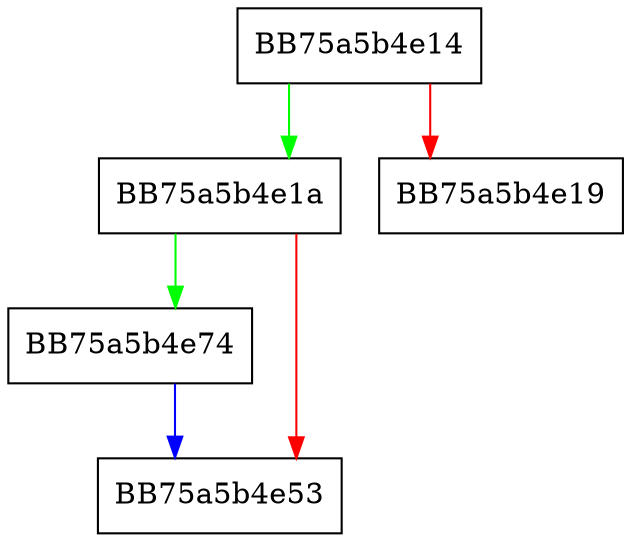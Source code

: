 digraph sqlite3DeleteTrigger {
  node [shape="box"];
  graph [splines=ortho];
  BB75a5b4e14 -> BB75a5b4e1a [color="green"];
  BB75a5b4e14 -> BB75a5b4e19 [color="red"];
  BB75a5b4e1a -> BB75a5b4e74 [color="green"];
  BB75a5b4e1a -> BB75a5b4e53 [color="red"];
  BB75a5b4e74 -> BB75a5b4e53 [color="blue"];
}